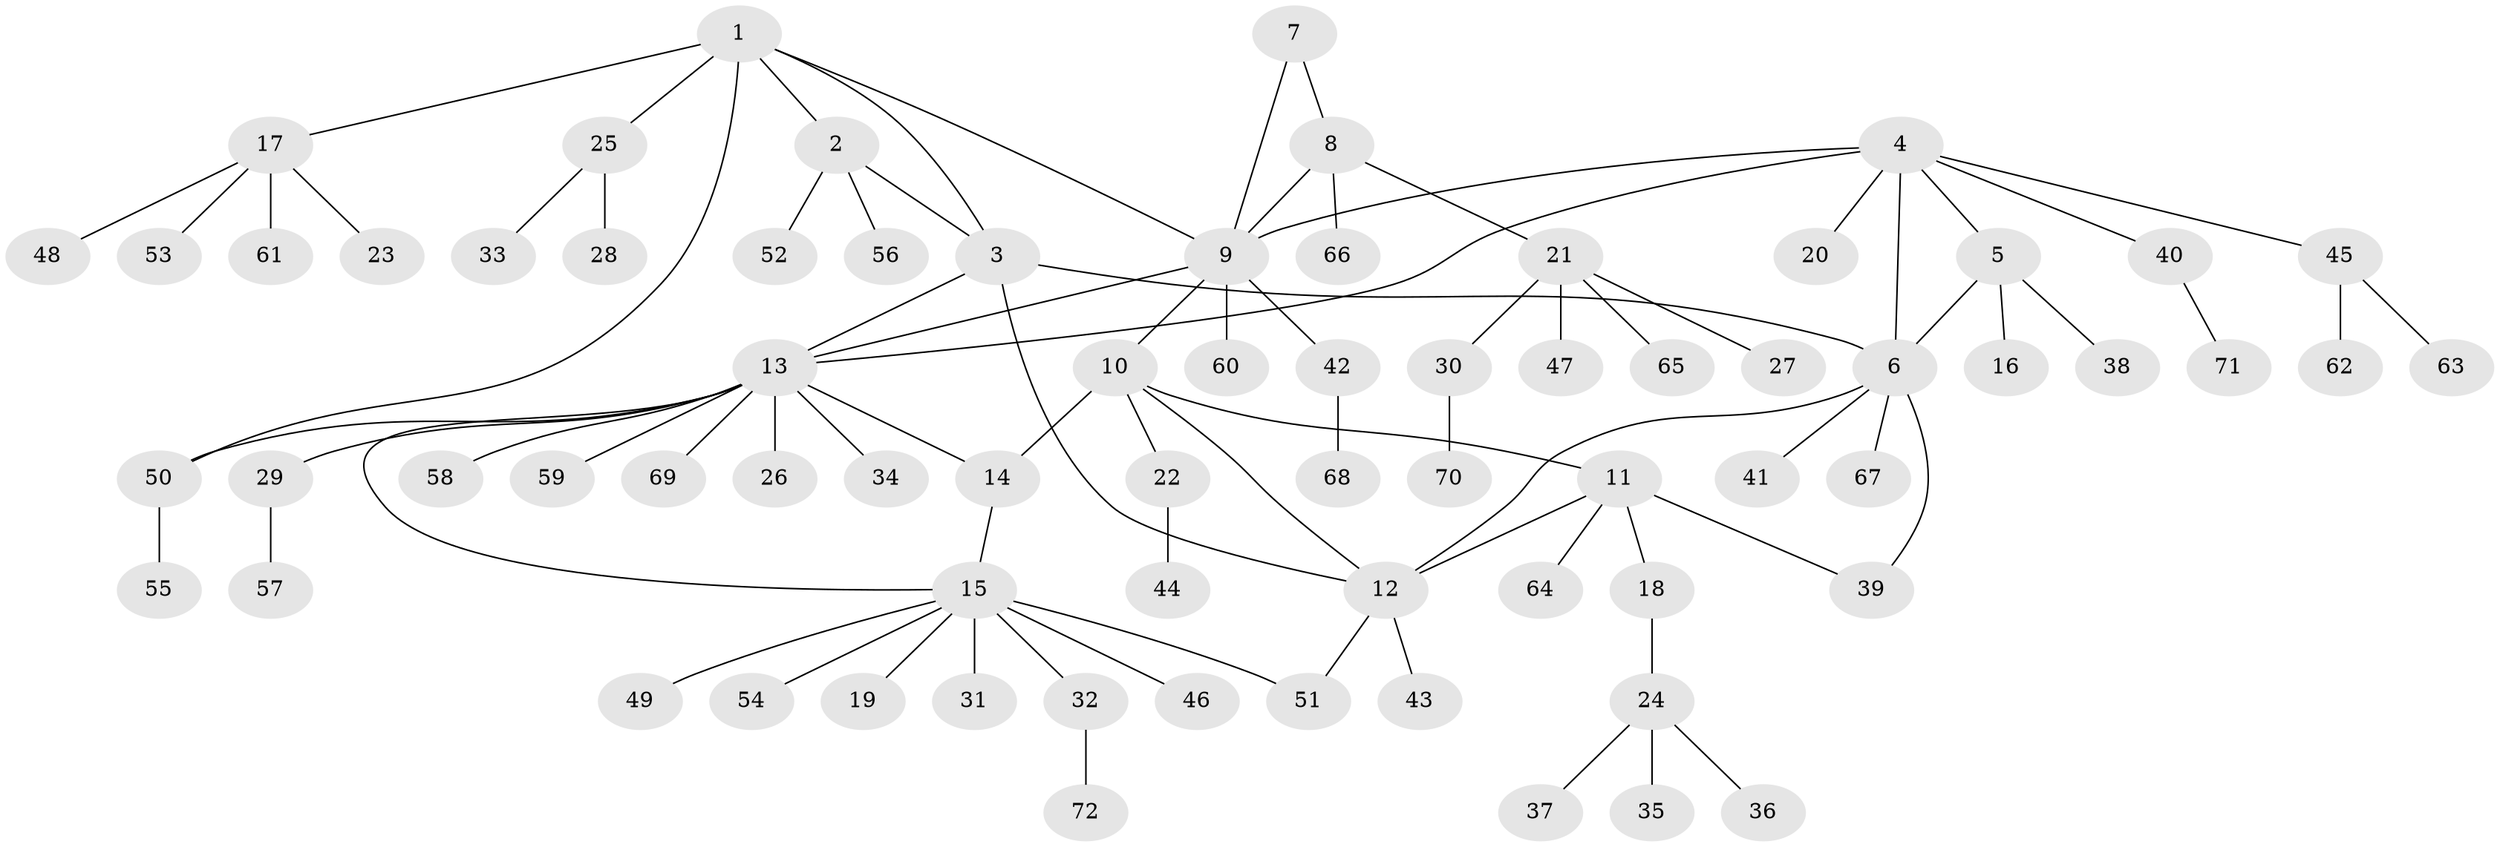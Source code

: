 // coarse degree distribution, {16: 0.03571428571428571, 4: 0.07142857142857142, 3: 0.03571428571428571, 2: 0.07142857142857142, 6: 0.03571428571428571, 5: 0.03571428571428571, 1: 0.7142857142857143}
// Generated by graph-tools (version 1.1) at 2025/19/03/04/25 18:19:58]
// undirected, 72 vertices, 85 edges
graph export_dot {
graph [start="1"]
  node [color=gray90,style=filled];
  1;
  2;
  3;
  4;
  5;
  6;
  7;
  8;
  9;
  10;
  11;
  12;
  13;
  14;
  15;
  16;
  17;
  18;
  19;
  20;
  21;
  22;
  23;
  24;
  25;
  26;
  27;
  28;
  29;
  30;
  31;
  32;
  33;
  34;
  35;
  36;
  37;
  38;
  39;
  40;
  41;
  42;
  43;
  44;
  45;
  46;
  47;
  48;
  49;
  50;
  51;
  52;
  53;
  54;
  55;
  56;
  57;
  58;
  59;
  60;
  61;
  62;
  63;
  64;
  65;
  66;
  67;
  68;
  69;
  70;
  71;
  72;
  1 -- 2;
  1 -- 3;
  1 -- 9;
  1 -- 17;
  1 -- 25;
  1 -- 50;
  2 -- 3;
  2 -- 52;
  2 -- 56;
  3 -- 6;
  3 -- 12;
  3 -- 13;
  4 -- 5;
  4 -- 6;
  4 -- 9;
  4 -- 13;
  4 -- 20;
  4 -- 40;
  4 -- 45;
  5 -- 6;
  5 -- 16;
  5 -- 38;
  6 -- 12;
  6 -- 39;
  6 -- 41;
  6 -- 67;
  7 -- 8;
  7 -- 9;
  8 -- 9;
  8 -- 21;
  8 -- 66;
  9 -- 10;
  9 -- 13;
  9 -- 42;
  9 -- 60;
  10 -- 11;
  10 -- 12;
  10 -- 14;
  10 -- 22;
  11 -- 12;
  11 -- 18;
  11 -- 39;
  11 -- 64;
  12 -- 43;
  12 -- 51;
  13 -- 14;
  13 -- 15;
  13 -- 26;
  13 -- 29;
  13 -- 34;
  13 -- 50;
  13 -- 58;
  13 -- 59;
  13 -- 69;
  14 -- 15;
  15 -- 19;
  15 -- 31;
  15 -- 32;
  15 -- 46;
  15 -- 49;
  15 -- 51;
  15 -- 54;
  17 -- 23;
  17 -- 48;
  17 -- 53;
  17 -- 61;
  18 -- 24;
  21 -- 27;
  21 -- 30;
  21 -- 47;
  21 -- 65;
  22 -- 44;
  24 -- 35;
  24 -- 36;
  24 -- 37;
  25 -- 28;
  25 -- 33;
  29 -- 57;
  30 -- 70;
  32 -- 72;
  40 -- 71;
  42 -- 68;
  45 -- 62;
  45 -- 63;
  50 -- 55;
}
